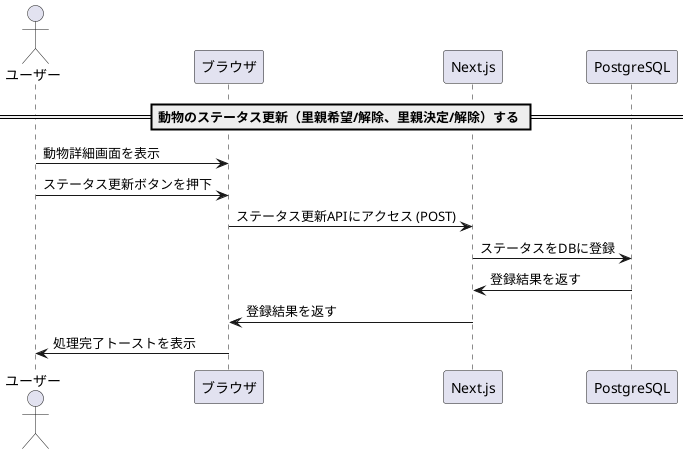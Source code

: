 @startuml
actor ユーザー as user
participant ブラウザ as browser
participant Next.js as api
participant PostgreSQL as db

== 動物のステータス更新（里親希望/解除、里親決定/解除）する ==
user -> browser: 動物詳細画面を表示
user -> browser: ステータス更新ボタンを押下
browser -> api: ステータス更新APIにアクセス (POST)
api -> db: ステータスをDBに登録
db -> api: 登録結果を返す
api -> browser: 登録結果を返す
browser -> user: 処理完了トーストを表示

@enduml
